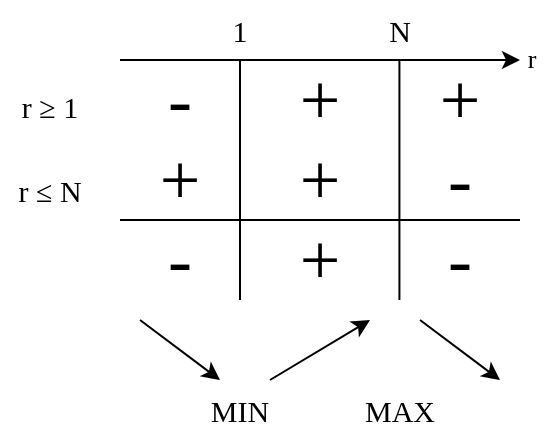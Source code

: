 <mxfile version="27.0.5">
  <diagram name="Pagina-1" id="CNrY2lHUiqYhMNobiM13">
    <mxGraphModel dx="1027" dy="569" grid="1" gridSize="10" guides="1" tooltips="1" connect="1" arrows="1" fold="1" page="1" pageScale="1" pageWidth="827" pageHeight="1169" math="0" shadow="0">
      <root>
        <mxCell id="0" />
        <mxCell id="1" parent="0" />
        <mxCell id="QZVLRKZ5HBG-0QjU0YXL-1" value="" style="endArrow=classic;html=1;rounded=0;" edge="1" parent="1">
          <mxGeometry width="50" height="50" relative="1" as="geometry">
            <mxPoint x="80" y="40" as="sourcePoint" />
            <mxPoint x="280" y="40" as="targetPoint" />
          </mxGeometry>
        </mxCell>
        <mxCell id="QZVLRKZ5HBG-0QjU0YXL-3" value="1" style="text;html=1;align=center;verticalAlign=middle;whiteSpace=wrap;rounded=0;fontFamily=DIN Alternate;fontSize=15;" vertex="1" parent="1">
          <mxGeometry x="130" y="10" width="20" height="30" as="geometry" />
        </mxCell>
        <mxCell id="QZVLRKZ5HBG-0QjU0YXL-4" value="N" style="text;html=1;align=center;verticalAlign=middle;whiteSpace=wrap;rounded=0;fontFamily=DIN Alternate;fontSize=15;" vertex="1" parent="1">
          <mxGeometry x="210" y="10" width="20" height="30" as="geometry" />
        </mxCell>
        <mxCell id="QZVLRKZ5HBG-0QjU0YXL-5" value="r" style="text;html=1;align=center;verticalAlign=middle;whiteSpace=wrap;rounded=0;fontFamily=DIN Alternate;fontSize=13;" vertex="1" parent="1">
          <mxGeometry x="276" y="24" width="20" height="30" as="geometry" />
        </mxCell>
        <mxCell id="QZVLRKZ5HBG-0QjU0YXL-6" value="" style="endArrow=none;html=1;rounded=0;entryX=0.5;entryY=1;entryDx=0;entryDy=0;" edge="1" parent="1" target="QZVLRKZ5HBG-0QjU0YXL-3">
          <mxGeometry width="50" height="50" relative="1" as="geometry">
            <mxPoint x="140" y="160" as="sourcePoint" />
            <mxPoint x="230" y="140" as="targetPoint" />
          </mxGeometry>
        </mxCell>
        <mxCell id="QZVLRKZ5HBG-0QjU0YXL-7" value="" style="endArrow=none;html=1;rounded=0;entryX=0.5;entryY=1;entryDx=0;entryDy=0;" edge="1" parent="1">
          <mxGeometry width="50" height="50" relative="1" as="geometry">
            <mxPoint x="219.71" y="160" as="sourcePoint" />
            <mxPoint x="219.71" y="40" as="targetPoint" />
          </mxGeometry>
        </mxCell>
        <mxCell id="QZVLRKZ5HBG-0QjU0YXL-8" value="-" style="text;html=1;align=center;verticalAlign=middle;whiteSpace=wrap;rounded=0;fontFamily=DIN Alternate;fontSize=36;" vertex="1" parent="1">
          <mxGeometry x="100" y="40" width="20" height="40" as="geometry" />
        </mxCell>
        <mxCell id="QZVLRKZ5HBG-0QjU0YXL-9" value="+" style="text;html=1;align=center;verticalAlign=middle;whiteSpace=wrap;rounded=0;fontFamily=DIN Alternate;fontSize=36;" vertex="1" parent="1">
          <mxGeometry x="100" y="80" width="20" height="40" as="geometry" />
        </mxCell>
        <mxCell id="QZVLRKZ5HBG-0QjU0YXL-10" value="-" style="text;html=1;align=center;verticalAlign=middle;whiteSpace=wrap;rounded=0;fontFamily=DIN Alternate;fontSize=36;" vertex="1" parent="1">
          <mxGeometry x="100" y="120" width="20" height="40" as="geometry" />
        </mxCell>
        <mxCell id="QZVLRKZ5HBG-0QjU0YXL-11" value="" style="endArrow=none;html=1;rounded=0;" edge="1" parent="1">
          <mxGeometry width="50" height="50" relative="1" as="geometry">
            <mxPoint x="80" y="120" as="sourcePoint" />
            <mxPoint x="280" y="120" as="targetPoint" />
          </mxGeometry>
        </mxCell>
        <mxCell id="QZVLRKZ5HBG-0QjU0YXL-12" value="+" style="text;html=1;align=center;verticalAlign=middle;whiteSpace=wrap;rounded=0;fontFamily=DIN Alternate;fontSize=36;" vertex="1" parent="1">
          <mxGeometry x="170" y="40" width="20" height="40" as="geometry" />
        </mxCell>
        <mxCell id="QZVLRKZ5HBG-0QjU0YXL-13" value="+" style="text;html=1;align=center;verticalAlign=middle;whiteSpace=wrap;rounded=0;fontFamily=DIN Alternate;fontSize=36;" vertex="1" parent="1">
          <mxGeometry x="170" y="80" width="20" height="40" as="geometry" />
        </mxCell>
        <mxCell id="QZVLRKZ5HBG-0QjU0YXL-14" value="+" style="text;html=1;align=center;verticalAlign=middle;whiteSpace=wrap;rounded=0;fontFamily=DIN Alternate;fontSize=36;" vertex="1" parent="1">
          <mxGeometry x="170" y="120" width="20" height="40" as="geometry" />
        </mxCell>
        <mxCell id="QZVLRKZ5HBG-0QjU0YXL-15" value="+" style="text;html=1;align=center;verticalAlign=middle;whiteSpace=wrap;rounded=0;fontFamily=DIN Alternate;fontSize=36;" vertex="1" parent="1">
          <mxGeometry x="240" y="40" width="20" height="40" as="geometry" />
        </mxCell>
        <mxCell id="QZVLRKZ5HBG-0QjU0YXL-16" value="-" style="text;html=1;align=center;verticalAlign=middle;whiteSpace=wrap;rounded=0;fontFamily=DIN Alternate;fontSize=36;" vertex="1" parent="1">
          <mxGeometry x="240" y="80" width="20" height="40" as="geometry" />
        </mxCell>
        <mxCell id="QZVLRKZ5HBG-0QjU0YXL-17" value="-" style="text;html=1;align=center;verticalAlign=middle;whiteSpace=wrap;rounded=0;fontFamily=DIN Alternate;fontSize=36;" vertex="1" parent="1">
          <mxGeometry x="240" y="120" width="20" height="40" as="geometry" />
        </mxCell>
        <mxCell id="QZVLRKZ5HBG-0QjU0YXL-18" value="" style="endArrow=classic;html=1;rounded=0;" edge="1" parent="1">
          <mxGeometry width="50" height="50" relative="1" as="geometry">
            <mxPoint x="155" y="200" as="sourcePoint" />
            <mxPoint x="205" y="170" as="targetPoint" />
          </mxGeometry>
        </mxCell>
        <mxCell id="QZVLRKZ5HBG-0QjU0YXL-20" value="" style="endArrow=classic;html=1;rounded=0;" edge="1" parent="1">
          <mxGeometry width="50" height="50" relative="1" as="geometry">
            <mxPoint x="90" y="170" as="sourcePoint" />
            <mxPoint x="130" y="200" as="targetPoint" />
          </mxGeometry>
        </mxCell>
        <mxCell id="QZVLRKZ5HBG-0QjU0YXL-21" value="" style="endArrow=classic;html=1;rounded=0;" edge="1" parent="1">
          <mxGeometry width="50" height="50" relative="1" as="geometry">
            <mxPoint x="230" y="170" as="sourcePoint" />
            <mxPoint x="270" y="200" as="targetPoint" />
          </mxGeometry>
        </mxCell>
        <mxCell id="QZVLRKZ5HBG-0QjU0YXL-22" value="MIN" style="text;html=1;align=center;verticalAlign=middle;whiteSpace=wrap;rounded=0;fontFamily=DIN Alternate;fontSize=15;" vertex="1" parent="1">
          <mxGeometry x="125" y="200" width="30" height="30" as="geometry" />
        </mxCell>
        <mxCell id="QZVLRKZ5HBG-0QjU0YXL-23" value="MAX" style="text;html=1;align=center;verticalAlign=middle;whiteSpace=wrap;rounded=0;fontFamily=DIN Alternate;fontSize=15;" vertex="1" parent="1">
          <mxGeometry x="200" y="200" width="40" height="30" as="geometry" />
        </mxCell>
        <mxCell id="QZVLRKZ5HBG-0QjU0YXL-24" value="r ≥ 1" style="text;html=1;align=center;verticalAlign=middle;whiteSpace=wrap;rounded=0;fontFamily=DIN Alternate;fontSize=15;" vertex="1" parent="1">
          <mxGeometry x="20" y="48" width="50" height="30" as="geometry" />
        </mxCell>
        <mxCell id="QZVLRKZ5HBG-0QjU0YXL-25" value="r&amp;nbsp;≤ N" style="text;html=1;align=center;verticalAlign=middle;whiteSpace=wrap;rounded=0;fontFamily=DIN Alternate;fontSize=15;" vertex="1" parent="1">
          <mxGeometry x="20" y="90" width="50" height="30" as="geometry" />
        </mxCell>
      </root>
    </mxGraphModel>
  </diagram>
</mxfile>
